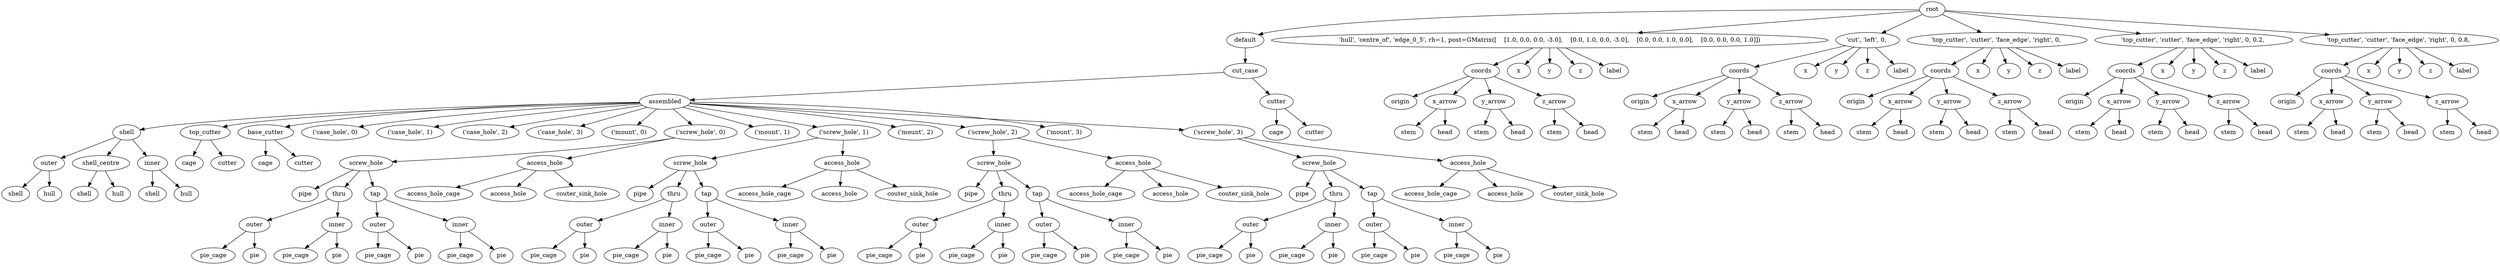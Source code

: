 digraph default {
    root_1 [label="root"];
    default_2 [label="default"];
    cut_case_3 [label="cut_case"];
    assembled_4 [label="assembled"];
    shell_5 [label="shell"];
    outer_6 [label="outer"];
    shell_7 [label="shell"];
    hull_8 [label="hull"];
    shell_centre_9 [label="shell_centre"];
    shell_10 [label="shell"];
    hull_11 [label="hull"];
    inner_12 [label="inner"];
    shell_13 [label="shell"];
    hull_14 [label="hull"];
    top_cutter_15 [label="top_cutter"];
    cage_16 [label="cage"];
    cutter_17 [label="cutter"];
    base_cutter_18 [label="base_cutter"];
    cage_19 [label="cage"];
    cutter_20 [label="cutter"];
    case_hole_21 [label="\('case_hole',\ 0\)"];
    case_hole_22 [label="\('case_hole',\ 1\)"];
    case_hole_23 [label="\('case_hole',\ 2\)"];
    case_hole_24 [label="\('case_hole',\ 3\)"];
    mount_25 [label="\('mount',\ 0\)"];
    screw_hole_26 [label="\('screw_hole',\ 0\)"];
    screw_hole_27 [label="screw_hole"];
    pipe_28 [label="pipe"];
    thru_29 [label="thru"];
    outer_30 [label="outer"];
    pie_cage_31 [label="pie_cage"];
    pie_32 [label="pie"];
    inner_33 [label="inner"];
    pie_cage_34 [label="pie_cage"];
    pie_35 [label="pie"];
    tap_36 [label="tap"];
    outer_37 [label="outer"];
    pie_cage_38 [label="pie_cage"];
    pie_39 [label="pie"];
    inner_40 [label="inner"];
    pie_cage_41 [label="pie_cage"];
    pie_42 [label="pie"];
    access_hole_43 [label="access_hole"];
    access_hole_cage_44 [label="access_hole_cage"];
    access_hole_45 [label="access_hole"];
    couter_sink_hole_46 [label="couter_sink_hole"];
    mount_47 [label="\('mount',\ 1\)"];
    screw_hole_48 [label="\('screw_hole',\ 1\)"];
    screw_hole_49 [label="screw_hole"];
    pipe_50 [label="pipe"];
    thru_51 [label="thru"];
    outer_52 [label="outer"];
    pie_cage_53 [label="pie_cage"];
    pie_54 [label="pie"];
    inner_55 [label="inner"];
    pie_cage_56 [label="pie_cage"];
    pie_57 [label="pie"];
    tap_58 [label="tap"];
    outer_59 [label="outer"];
    pie_cage_60 [label="pie_cage"];
    pie_61 [label="pie"];
    inner_62 [label="inner"];
    pie_cage_63 [label="pie_cage"];
    pie_64 [label="pie"];
    access_hole_65 [label="access_hole"];
    access_hole_cage_66 [label="access_hole_cage"];
    access_hole_67 [label="access_hole"];
    couter_sink_hole_68 [label="couter_sink_hole"];
    mount_69 [label="\('mount',\ 2\)"];
    screw_hole_70 [label="\('screw_hole',\ 2\)"];
    screw_hole_71 [label="screw_hole"];
    pipe_72 [label="pipe"];
    thru_73 [label="thru"];
    outer_74 [label="outer"];
    pie_cage_75 [label="pie_cage"];
    pie_76 [label="pie"];
    inner_77 [label="inner"];
    pie_cage_78 [label="pie_cage"];
    pie_79 [label="pie"];
    tap_80 [label="tap"];
    outer_81 [label="outer"];
    pie_cage_82 [label="pie_cage"];
    pie_83 [label="pie"];
    inner_84 [label="inner"];
    pie_cage_85 [label="pie_cage"];
    pie_86 [label="pie"];
    access_hole_87 [label="access_hole"];
    access_hole_cage_88 [label="access_hole_cage"];
    access_hole_89 [label="access_hole"];
    couter_sink_hole_90 [label="couter_sink_hole"];
    mount_91 [label="\('mount',\ 3\)"];
    screw_hole_92 [label="\('screw_hole',\ 3\)"];
    screw_hole_93 [label="screw_hole"];
    pipe_94 [label="pipe"];
    thru_95 [label="thru"];
    outer_96 [label="outer"];
    pie_cage_97 [label="pie_cage"];
    pie_98 [label="pie"];
    inner_99 [label="inner"];
    pie_cage_100 [label="pie_cage"];
    pie_101 [label="pie"];
    tap_102 [label="tap"];
    outer_103 [label="outer"];
    pie_cage_104 [label="pie_cage"];
    pie_105 [label="pie"];
    inner_106 [label="inner"];
    pie_cage_107 [label="pie_cage"];
    pie_108 [label="pie"];
    access_hole_109 [label="access_hole"];
    access_hole_cage_110 [label="access_hole_cage"];
    access_hole_111 [label="access_hole"];
    couter_sink_hole_112 [label="couter_sink_hole"];
    cutter_113 [label="cutter"];
    cage_114 [label="cage"];
    cutter_115 [label="cutter"];
    116 [label="'hull',\ 'centre_of',\ 'edge_0_5',\ rh=1,\ post=GMatrix\(\[\
\ \ \ \ \[1\.0,\ 0\.0,\ 0\.0,\ \-3\.0\],\
\ \ \ \ \[0\.0,\ 1\.0,\ 0\.0,\ \-3\.0\],\
\ \ \ \ \[0\.0,\ 0\.0,\ 1\.0,\ 0\.0\],\
\ \ \ \ \[0\.0,\ 0\.0,\ 0\.0,\ 1\.0\]\]\)"];
    coords_117 [label="coords"];
    origin_118 [label="origin"];
    x_arrow_119 [label="x_arrow"];
    stem_120 [label="stem"];
    head_121 [label="head"];
    y_arrow_122 [label="y_arrow"];
    stem_123 [label="stem"];
    head_124 [label="head"];
    z_arrow_125 [label="z_arrow"];
    stem_126 [label="stem"];
    head_127 [label="head"];
    x_128 [label="x"];
    y_129 [label="y"];
    z_130 [label="z"];
    label_131 [label="label"];
    132 [label="'cut',\ 'left',\ 0,\ "];
    coords_133 [label="coords"];
    origin_134 [label="origin"];
    x_arrow_135 [label="x_arrow"];
    stem_136 [label="stem"];
    head_137 [label="head"];
    y_arrow_138 [label="y_arrow"];
    stem_139 [label="stem"];
    head_140 [label="head"];
    z_arrow_141 [label="z_arrow"];
    stem_142 [label="stem"];
    head_143 [label="head"];
    x_144 [label="x"];
    y_145 [label="y"];
    z_146 [label="z"];
    label_147 [label="label"];
    148 [label="'top_cutter',\ 'cutter',\ 'face_edge',\ 'right',\ 0,\ "];
    coords_149 [label="coords"];
    origin_150 [label="origin"];
    x_arrow_151 [label="x_arrow"];
    stem_152 [label="stem"];
    head_153 [label="head"];
    y_arrow_154 [label="y_arrow"];
    stem_155 [label="stem"];
    head_156 [label="head"];
    z_arrow_157 [label="z_arrow"];
    stem_158 [label="stem"];
    head_159 [label="head"];
    x_160 [label="x"];
    y_161 [label="y"];
    z_162 [label="z"];
    label_163 [label="label"];
    164 [label="'top_cutter',\ 'cutter',\ 'face_edge',\ 'right',\ 0,\ 0\.2,\ "];
    coords_165 [label="coords"];
    origin_166 [label="origin"];
    x_arrow_167 [label="x_arrow"];
    stem_168 [label="stem"];
    head_169 [label="head"];
    y_arrow_170 [label="y_arrow"];
    stem_171 [label="stem"];
    head_172 [label="head"];
    z_arrow_173 [label="z_arrow"];
    stem_174 [label="stem"];
    head_175 [label="head"];
    x_176 [label="x"];
    y_177 [label="y"];
    z_178 [label="z"];
    label_179 [label="label"];
    180 [label="'top_cutter',\ 'cutter',\ 'face_edge',\ 'right',\ 0,\ 0\.8,\ "];
    coords_181 [label="coords"];
    origin_182 [label="origin"];
    x_arrow_183 [label="x_arrow"];
    stem_184 [label="stem"];
    head_185 [label="head"];
    y_arrow_186 [label="y_arrow"];
    stem_187 [label="stem"];
    head_188 [label="head"];
    z_arrow_189 [label="z_arrow"];
    stem_190 [label="stem"];
    head_191 [label="head"];
    x_192 [label="x"];
    y_193 [label="y"];
    z_194 [label="z"];
    label_195 [label="label"];
    root_1 -> default_2;
    default_2 -> cut_case_3;
    cut_case_3 -> assembled_4;
    assembled_4 -> shell_5;
    shell_5 -> outer_6;
    outer_6 -> shell_7;
    outer_6 -> hull_8;
    shell_5 -> shell_centre_9;
    shell_centre_9 -> shell_10;
    shell_centre_9 -> hull_11;
    shell_5 -> inner_12;
    inner_12 -> shell_13;
    inner_12 -> hull_14;
    assembled_4 -> top_cutter_15;
    top_cutter_15 -> cage_16;
    top_cutter_15 -> cutter_17;
    assembled_4 -> base_cutter_18;
    base_cutter_18 -> cage_19;
    base_cutter_18 -> cutter_20;
    assembled_4 -> case_hole_21;
    assembled_4 -> case_hole_22;
    assembled_4 -> case_hole_23;
    assembled_4 -> case_hole_24;
    assembled_4 -> mount_25;
    assembled_4 -> screw_hole_26;
    screw_hole_26 -> screw_hole_27;
    screw_hole_27 -> pipe_28;
    screw_hole_27 -> thru_29;
    thru_29 -> outer_30;
    outer_30 -> pie_cage_31;
    outer_30 -> pie_32;
    thru_29 -> inner_33;
    inner_33 -> pie_cage_34;
    inner_33 -> pie_35;
    screw_hole_27 -> tap_36;
    tap_36 -> outer_37;
    outer_37 -> pie_cage_38;
    outer_37 -> pie_39;
    tap_36 -> inner_40;
    inner_40 -> pie_cage_41;
    inner_40 -> pie_42;
    screw_hole_26 -> access_hole_43;
    access_hole_43 -> access_hole_cage_44;
    access_hole_43 -> access_hole_45;
    access_hole_43 -> couter_sink_hole_46;
    assembled_4 -> mount_47;
    assembled_4 -> screw_hole_48;
    screw_hole_48 -> screw_hole_49;
    screw_hole_49 -> pipe_50;
    screw_hole_49 -> thru_51;
    thru_51 -> outer_52;
    outer_52 -> pie_cage_53;
    outer_52 -> pie_54;
    thru_51 -> inner_55;
    inner_55 -> pie_cage_56;
    inner_55 -> pie_57;
    screw_hole_49 -> tap_58;
    tap_58 -> outer_59;
    outer_59 -> pie_cage_60;
    outer_59 -> pie_61;
    tap_58 -> inner_62;
    inner_62 -> pie_cage_63;
    inner_62 -> pie_64;
    screw_hole_48 -> access_hole_65;
    access_hole_65 -> access_hole_cage_66;
    access_hole_65 -> access_hole_67;
    access_hole_65 -> couter_sink_hole_68;
    assembled_4 -> mount_69;
    assembled_4 -> screw_hole_70;
    screw_hole_70 -> screw_hole_71;
    screw_hole_71 -> pipe_72;
    screw_hole_71 -> thru_73;
    thru_73 -> outer_74;
    outer_74 -> pie_cage_75;
    outer_74 -> pie_76;
    thru_73 -> inner_77;
    inner_77 -> pie_cage_78;
    inner_77 -> pie_79;
    screw_hole_71 -> tap_80;
    tap_80 -> outer_81;
    outer_81 -> pie_cage_82;
    outer_81 -> pie_83;
    tap_80 -> inner_84;
    inner_84 -> pie_cage_85;
    inner_84 -> pie_86;
    screw_hole_70 -> access_hole_87;
    access_hole_87 -> access_hole_cage_88;
    access_hole_87 -> access_hole_89;
    access_hole_87 -> couter_sink_hole_90;
    assembled_4 -> mount_91;
    assembled_4 -> screw_hole_92;
    screw_hole_92 -> screw_hole_93;
    screw_hole_93 -> pipe_94;
    screw_hole_93 -> thru_95;
    thru_95 -> outer_96;
    outer_96 -> pie_cage_97;
    outer_96 -> pie_98;
    thru_95 -> inner_99;
    inner_99 -> pie_cage_100;
    inner_99 -> pie_101;
    screw_hole_93 -> tap_102;
    tap_102 -> outer_103;
    outer_103 -> pie_cage_104;
    outer_103 -> pie_105;
    tap_102 -> inner_106;
    inner_106 -> pie_cage_107;
    inner_106 -> pie_108;
    screw_hole_92 -> access_hole_109;
    access_hole_109 -> access_hole_cage_110;
    access_hole_109 -> access_hole_111;
    access_hole_109 -> couter_sink_hole_112;
    cut_case_3 -> cutter_113;
    cutter_113 -> cage_114;
    cutter_113 -> cutter_115;
    root_1 -> 116;
    116 -> coords_117;
    coords_117 -> origin_118;
    coords_117 -> x_arrow_119;
    x_arrow_119 -> stem_120;
    x_arrow_119 -> head_121;
    coords_117 -> y_arrow_122;
    y_arrow_122 -> stem_123;
    y_arrow_122 -> head_124;
    coords_117 -> z_arrow_125;
    z_arrow_125 -> stem_126;
    z_arrow_125 -> head_127;
    116 -> x_128;
    116 -> y_129;
    116 -> z_130;
    116 -> label_131;
    root_1 -> 132;
    132 -> coords_133;
    coords_133 -> origin_134;
    coords_133 -> x_arrow_135;
    x_arrow_135 -> stem_136;
    x_arrow_135 -> head_137;
    coords_133 -> y_arrow_138;
    y_arrow_138 -> stem_139;
    y_arrow_138 -> head_140;
    coords_133 -> z_arrow_141;
    z_arrow_141 -> stem_142;
    z_arrow_141 -> head_143;
    132 -> x_144;
    132 -> y_145;
    132 -> z_146;
    132 -> label_147;
    root_1 -> 148;
    148 -> coords_149;
    coords_149 -> origin_150;
    coords_149 -> x_arrow_151;
    x_arrow_151 -> stem_152;
    x_arrow_151 -> head_153;
    coords_149 -> y_arrow_154;
    y_arrow_154 -> stem_155;
    y_arrow_154 -> head_156;
    coords_149 -> z_arrow_157;
    z_arrow_157 -> stem_158;
    z_arrow_157 -> head_159;
    148 -> x_160;
    148 -> y_161;
    148 -> z_162;
    148 -> label_163;
    root_1 -> 164;
    164 -> coords_165;
    coords_165 -> origin_166;
    coords_165 -> x_arrow_167;
    x_arrow_167 -> stem_168;
    x_arrow_167 -> head_169;
    coords_165 -> y_arrow_170;
    y_arrow_170 -> stem_171;
    y_arrow_170 -> head_172;
    coords_165 -> z_arrow_173;
    z_arrow_173 -> stem_174;
    z_arrow_173 -> head_175;
    164 -> x_176;
    164 -> y_177;
    164 -> z_178;
    164 -> label_179;
    root_1 -> 180;
    180 -> coords_181;
    coords_181 -> origin_182;
    coords_181 -> x_arrow_183;
    x_arrow_183 -> stem_184;
    x_arrow_183 -> head_185;
    coords_181 -> y_arrow_186;
    y_arrow_186 -> stem_187;
    y_arrow_186 -> head_188;
    coords_181 -> z_arrow_189;
    z_arrow_189 -> stem_190;
    z_arrow_189 -> head_191;
    180 -> x_192;
    180 -> y_193;
    180 -> z_194;
    180 -> label_195;
}
